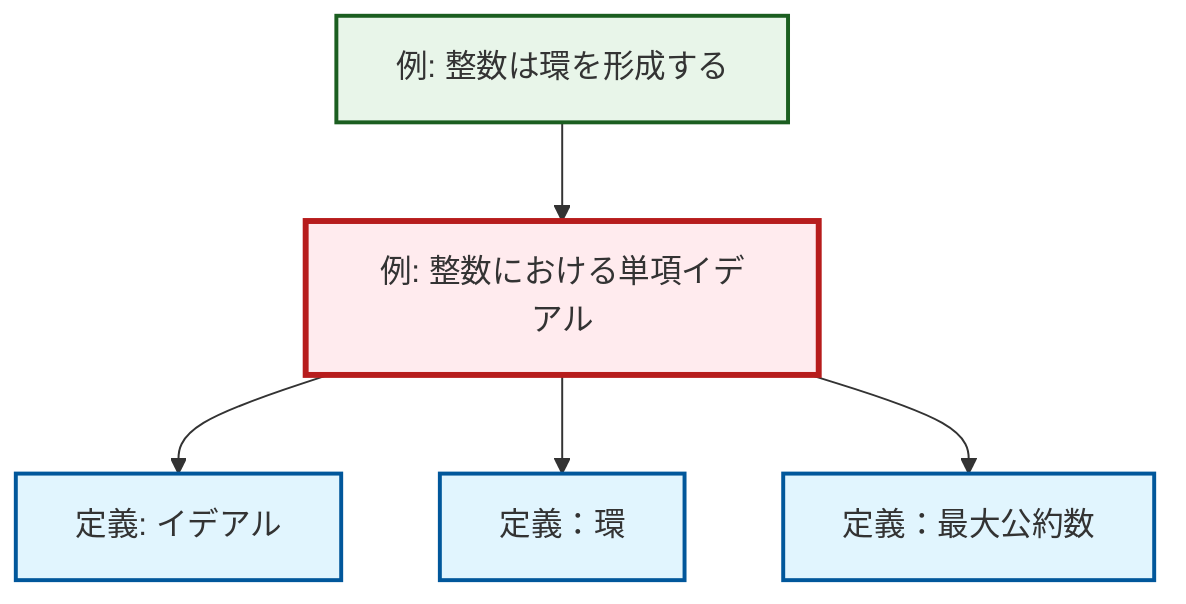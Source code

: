 graph TD
    classDef definition fill:#e1f5fe,stroke:#01579b,stroke-width:2px
    classDef theorem fill:#f3e5f5,stroke:#4a148c,stroke-width:2px
    classDef axiom fill:#fff3e0,stroke:#e65100,stroke-width:2px
    classDef example fill:#e8f5e9,stroke:#1b5e20,stroke-width:2px
    classDef current fill:#ffebee,stroke:#b71c1c,stroke-width:3px
    ex-integers-ring["例: 整数は環を形成する"]:::example
    ex-principal-ideal["例: 整数における単項イデアル"]:::example
    def-ring["定義：環"]:::definition
    def-ideal["定義: イデアル"]:::definition
    def-gcd["定義：最大公約数"]:::definition
    ex-principal-ideal --> def-ideal
    ex-principal-ideal --> def-ring
    ex-integers-ring --> ex-principal-ideal
    ex-principal-ideal --> def-gcd
    class ex-principal-ideal current